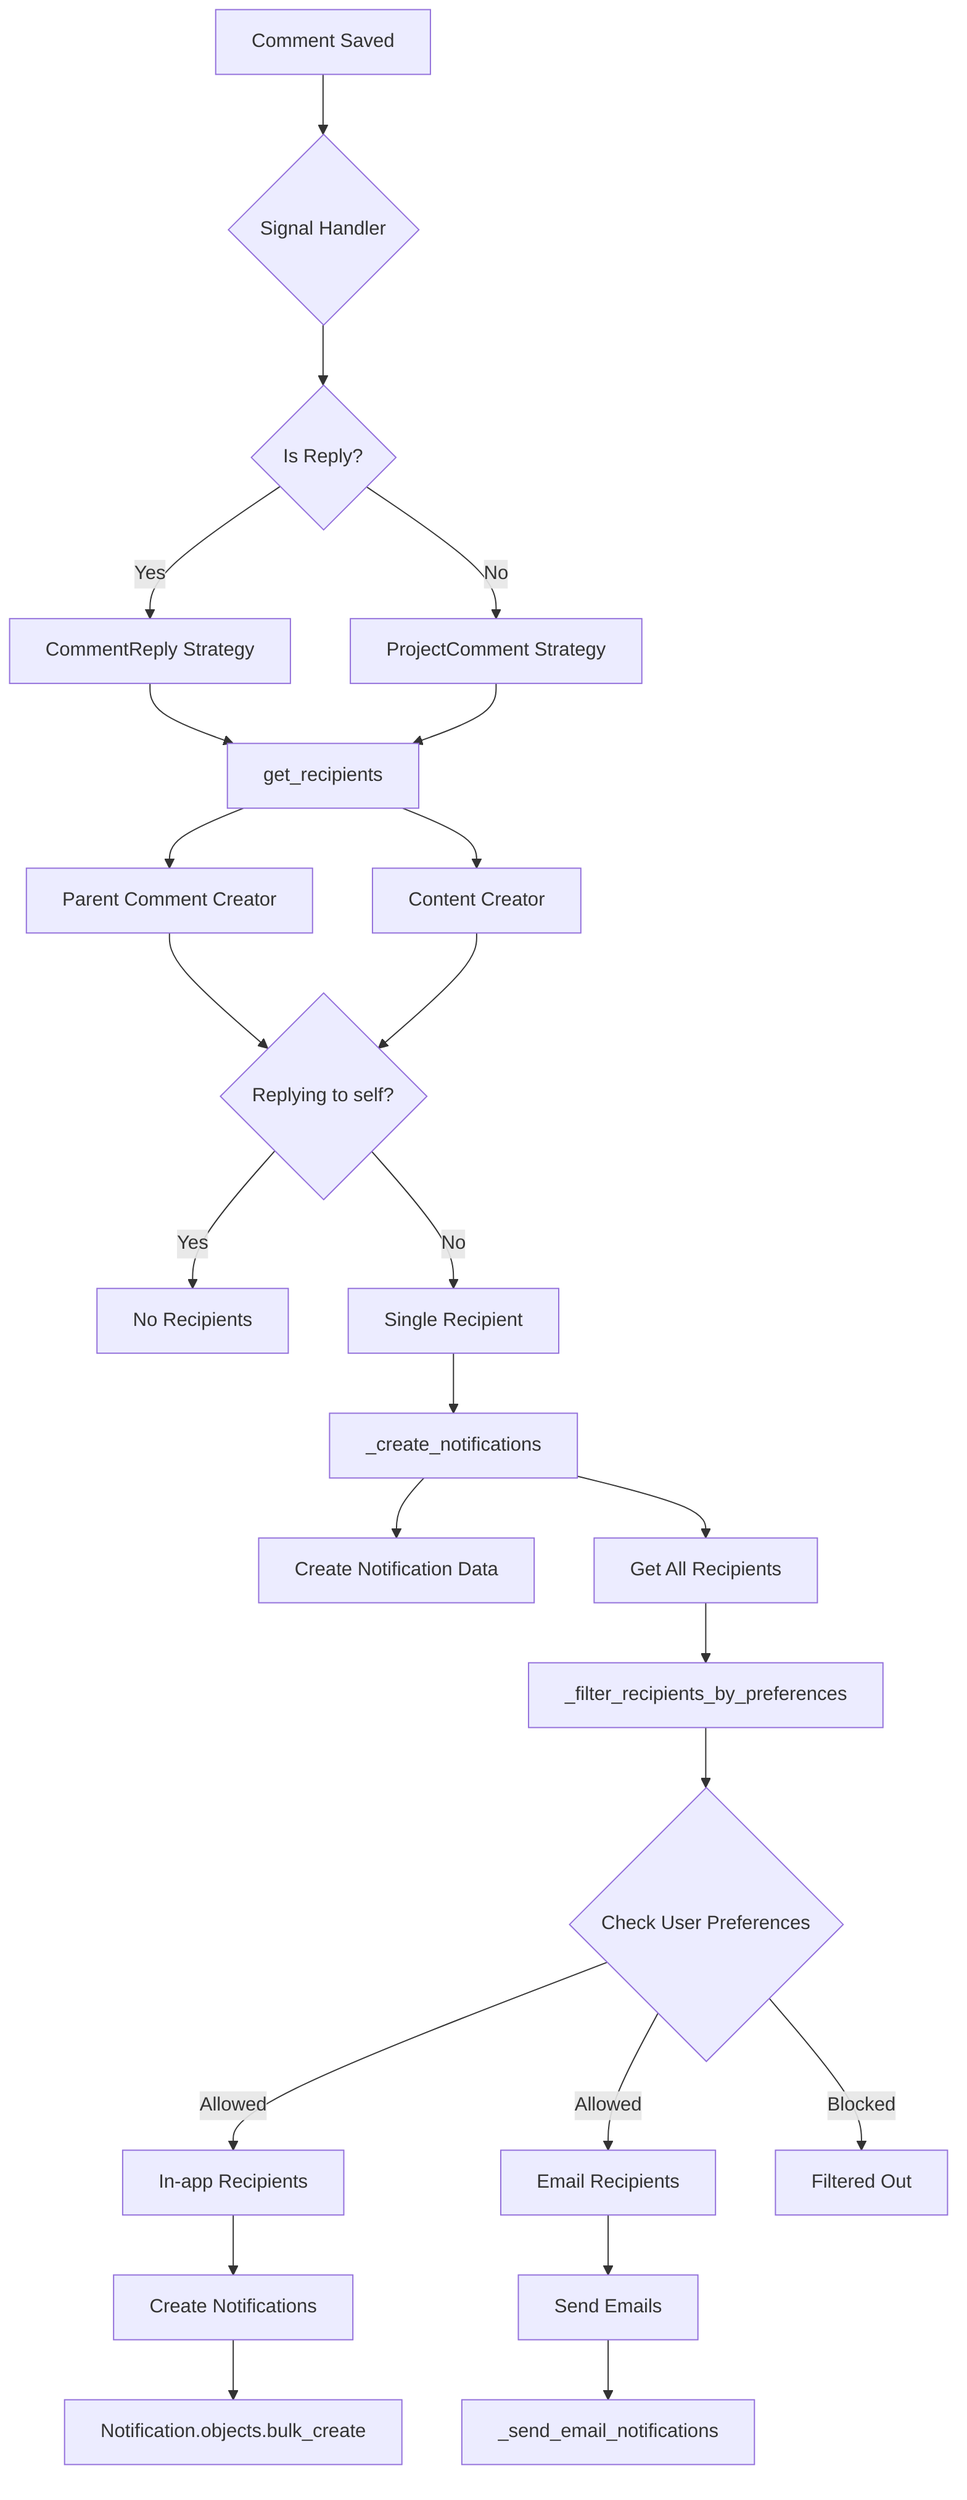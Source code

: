 graph TD
    A[Comment Saved] --> B{Signal Handler}
    
    B --> C{Is Reply?}
    C -->|Yes| D[CommentReply Strategy]
    C -->|No| E[ProjectComment Strategy]
    
    
    D --> H[get_recipients]
    E --> H[get_recipients]
    
    H --> J[Parent Comment Creator]
    H --> K[Content Creator]
    
    J --> L{Replying to self?}
    K --> L{Replying to self?}

    L -->|Yes| N[No Recipients]
    L -->|No| O[Single Recipient]

    
    O --> P[_create_notifications]
    
    P --> Q[Create Notification Data]
    P --> R[Get All Recipients]
    
    R --> S[_filter_recipients_by_preferences]
    
    S --> T{Check User Preferences}
    T -->|Allowed| U[In-app Recipients]
    T -->|Allowed| V[Email Recipients]
    T -->|Blocked| W[Filtered Out]
    
    U --> X[Create Notifications]
    V --> Y[Send Emails]
    
    X --> Z[Notification.objects.bulk_create]
    Y --> AA[_send_email_notifications]